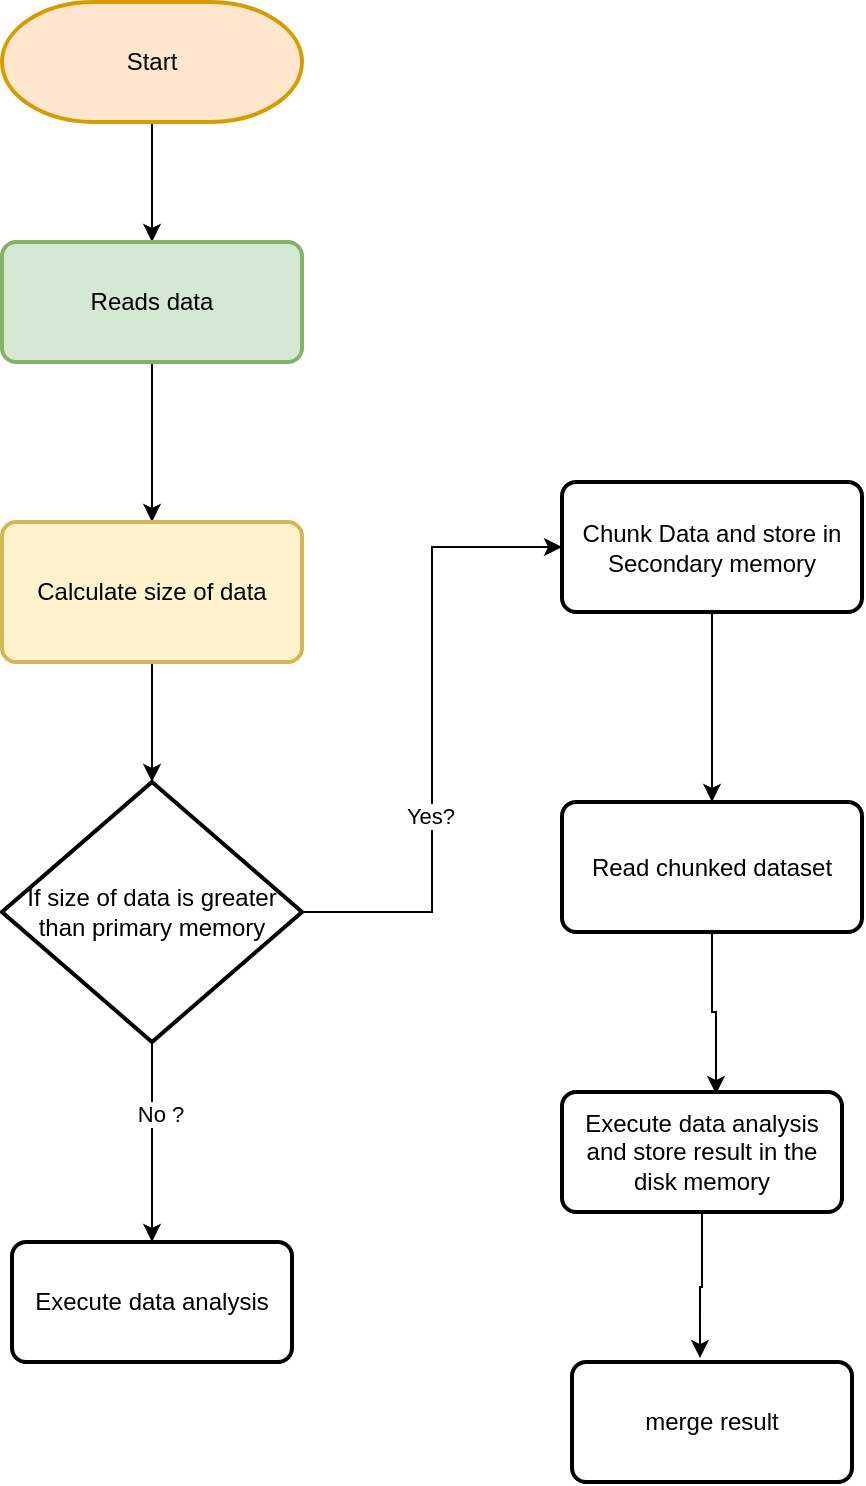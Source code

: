 <mxfile version="13.6.2" type="device"><diagram id="zj0nX6xYoHUiBJUanFj5" name="Page-1"><mxGraphModel dx="852" dy="494" grid="1" gridSize="10" guides="1" tooltips="1" connect="1" arrows="1" fold="1" page="1" pageScale="1" pageWidth="827" pageHeight="1169" math="0" shadow="0"><root><mxCell id="0"/><mxCell id="1" parent="0"/><mxCell id="T3nJY0fGLvbJVkdqXYdA-10" style="edgeStyle=orthogonalEdgeStyle;rounded=0;orthogonalLoop=1;jettySize=auto;html=1;entryX=0.5;entryY=0;entryDx=0;entryDy=0;" edge="1" parent="1" source="T3nJY0fGLvbJVkdqXYdA-1" target="T3nJY0fGLvbJVkdqXYdA-2"><mxGeometry relative="1" as="geometry"/></mxCell><mxCell id="T3nJY0fGLvbJVkdqXYdA-1" value="Start" style="strokeWidth=2;html=1;shape=mxgraph.flowchart.terminator;whiteSpace=wrap;fillColor=#ffe6cc;strokeColor=#d79b00;" vertex="1" parent="1"><mxGeometry x="80" y="40" width="150" height="60" as="geometry"/></mxCell><mxCell id="T3nJY0fGLvbJVkdqXYdA-11" style="edgeStyle=orthogonalEdgeStyle;rounded=0;orthogonalLoop=1;jettySize=auto;html=1;entryX=0.5;entryY=0;entryDx=0;entryDy=0;" edge="1" parent="1" source="T3nJY0fGLvbJVkdqXYdA-2" target="T3nJY0fGLvbJVkdqXYdA-3"><mxGeometry relative="1" as="geometry"/></mxCell><mxCell id="T3nJY0fGLvbJVkdqXYdA-2" value="Reads data" style="rounded=1;whiteSpace=wrap;html=1;absoluteArcSize=1;arcSize=14;strokeWidth=2;fillColor=#d5e8d4;strokeColor=#82b366;" vertex="1" parent="1"><mxGeometry x="80" y="160" width="150" height="60" as="geometry"/></mxCell><mxCell id="T3nJY0fGLvbJVkdqXYdA-12" style="edgeStyle=orthogonalEdgeStyle;rounded=0;orthogonalLoop=1;jettySize=auto;html=1;entryX=0.5;entryY=0;entryDx=0;entryDy=0;entryPerimeter=0;" edge="1" parent="1" source="T3nJY0fGLvbJVkdqXYdA-3" target="T3nJY0fGLvbJVkdqXYdA-4"><mxGeometry relative="1" as="geometry"/></mxCell><mxCell id="T3nJY0fGLvbJVkdqXYdA-3" value="Calculate size of data" style="rounded=1;whiteSpace=wrap;html=1;absoluteArcSize=1;arcSize=14;strokeWidth=2;fillColor=#fff2cc;strokeColor=#d6b656;" vertex="1" parent="1"><mxGeometry x="80" y="300" width="150" height="70" as="geometry"/></mxCell><mxCell id="T3nJY0fGLvbJVkdqXYdA-8" style="edgeStyle=orthogonalEdgeStyle;rounded=0;orthogonalLoop=1;jettySize=auto;html=1;entryX=0;entryY=0.5;entryDx=0;entryDy=0;" edge="1" parent="1" source="T3nJY0fGLvbJVkdqXYdA-4" target="T3nJY0fGLvbJVkdqXYdA-7"><mxGeometry relative="1" as="geometry"/></mxCell><mxCell id="T3nJY0fGLvbJVkdqXYdA-9" value="Yes?" style="edgeLabel;html=1;align=center;verticalAlign=middle;resizable=0;points=[];" vertex="1" connectable="0" parent="T3nJY0fGLvbJVkdqXYdA-8"><mxGeometry x="-0.277" y="1" relative="1" as="geometry"><mxPoint as="offset"/></mxGeometry></mxCell><mxCell id="T3nJY0fGLvbJVkdqXYdA-14" style="edgeStyle=orthogonalEdgeStyle;rounded=0;orthogonalLoop=1;jettySize=auto;html=1;entryX=0.5;entryY=0;entryDx=0;entryDy=0;" edge="1" parent="1" source="T3nJY0fGLvbJVkdqXYdA-4" target="T3nJY0fGLvbJVkdqXYdA-13"><mxGeometry relative="1" as="geometry"/></mxCell><mxCell id="T3nJY0fGLvbJVkdqXYdA-15" value="No ?" style="edgeLabel;html=1;align=center;verticalAlign=middle;resizable=0;points=[];" vertex="1" connectable="0" parent="T3nJY0fGLvbJVkdqXYdA-14"><mxGeometry x="-0.276" y="4" relative="1" as="geometry"><mxPoint as="offset"/></mxGeometry></mxCell><mxCell id="T3nJY0fGLvbJVkdqXYdA-4" value="If size of data is greater than primary memory" style="strokeWidth=2;html=1;shape=mxgraph.flowchart.decision;whiteSpace=wrap;" vertex="1" parent="1"><mxGeometry x="80" y="430" width="150" height="130" as="geometry"/></mxCell><mxCell id="T3nJY0fGLvbJVkdqXYdA-17" style="edgeStyle=orthogonalEdgeStyle;rounded=0;orthogonalLoop=1;jettySize=auto;html=1;entryX=0.5;entryY=0;entryDx=0;entryDy=0;" edge="1" parent="1" source="T3nJY0fGLvbJVkdqXYdA-7" target="T3nJY0fGLvbJVkdqXYdA-16"><mxGeometry relative="1" as="geometry"/></mxCell><mxCell id="T3nJY0fGLvbJVkdqXYdA-7" value="Chunk Data and store in Secondary memory" style="rounded=1;whiteSpace=wrap;html=1;absoluteArcSize=1;arcSize=14;strokeWidth=2;" vertex="1" parent="1"><mxGeometry x="360" y="280" width="150" height="65" as="geometry"/></mxCell><mxCell id="T3nJY0fGLvbJVkdqXYdA-13" value="Execute data analysis" style="rounded=1;whiteSpace=wrap;html=1;absoluteArcSize=1;arcSize=14;strokeWidth=2;" vertex="1" parent="1"><mxGeometry x="85" y="660" width="140" height="60" as="geometry"/></mxCell><mxCell id="T3nJY0fGLvbJVkdqXYdA-19" style="edgeStyle=orthogonalEdgeStyle;rounded=0;orthogonalLoop=1;jettySize=auto;html=1;entryX=0.55;entryY=0.017;entryDx=0;entryDy=0;entryPerimeter=0;" edge="1" parent="1" source="T3nJY0fGLvbJVkdqXYdA-16" target="T3nJY0fGLvbJVkdqXYdA-18"><mxGeometry relative="1" as="geometry"/></mxCell><mxCell id="T3nJY0fGLvbJVkdqXYdA-16" value="Read chunked dataset" style="rounded=1;whiteSpace=wrap;html=1;absoluteArcSize=1;arcSize=14;strokeWidth=2;" vertex="1" parent="1"><mxGeometry x="360" y="440" width="150" height="65" as="geometry"/></mxCell><mxCell id="T3nJY0fGLvbJVkdqXYdA-21" style="edgeStyle=orthogonalEdgeStyle;rounded=0;orthogonalLoop=1;jettySize=auto;html=1;entryX=0.457;entryY=-0.033;entryDx=0;entryDy=0;entryPerimeter=0;" edge="1" parent="1" source="T3nJY0fGLvbJVkdqXYdA-18" target="T3nJY0fGLvbJVkdqXYdA-20"><mxGeometry relative="1" as="geometry"/></mxCell><mxCell id="T3nJY0fGLvbJVkdqXYdA-18" value="Execute data analysis and store result in the disk memory" style="rounded=1;whiteSpace=wrap;html=1;absoluteArcSize=1;arcSize=14;strokeWidth=2;" vertex="1" parent="1"><mxGeometry x="360" y="585" width="140" height="60" as="geometry"/></mxCell><mxCell id="T3nJY0fGLvbJVkdqXYdA-20" value="merge result" style="rounded=1;whiteSpace=wrap;html=1;absoluteArcSize=1;arcSize=14;strokeWidth=2;" vertex="1" parent="1"><mxGeometry x="365" y="720" width="140" height="60" as="geometry"/></mxCell></root></mxGraphModel></diagram></mxfile>